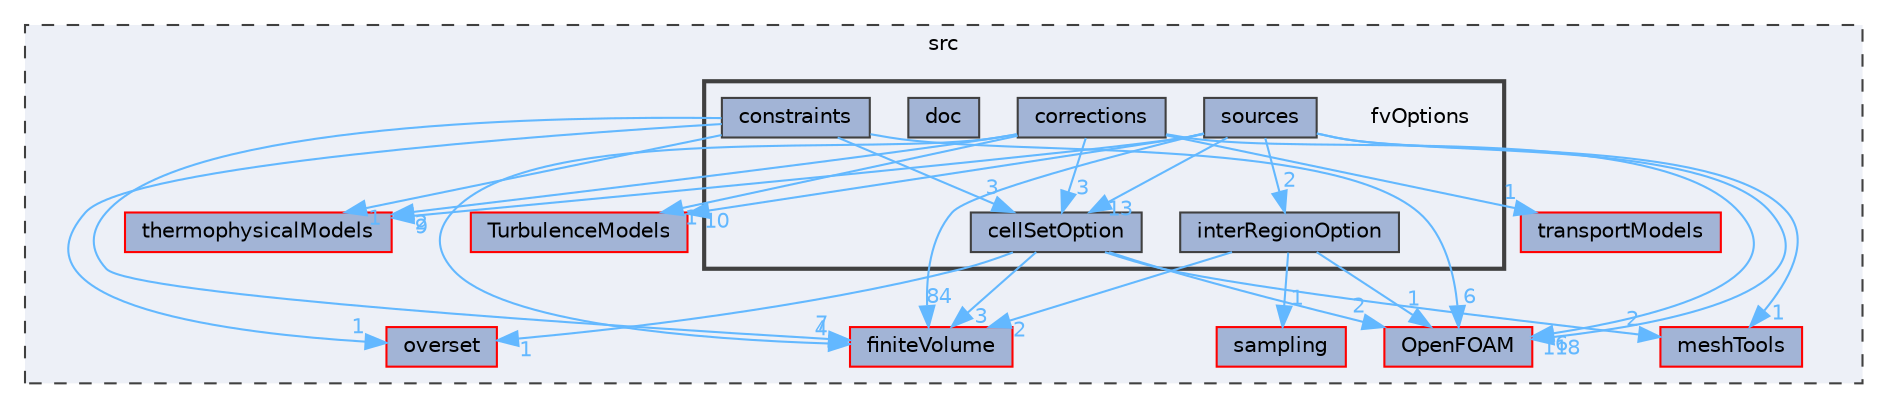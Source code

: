 digraph "src/fvOptions"
{
 // LATEX_PDF_SIZE
  bgcolor="transparent";
  edge [fontname=Helvetica,fontsize=10,labelfontname=Helvetica,labelfontsize=10];
  node [fontname=Helvetica,fontsize=10,shape=box,height=0.2,width=0.4];
  compound=true
  subgraph clusterdir_68267d1309a1af8e8297ef4c3efbcdba {
    graph [ bgcolor="#edf0f7", pencolor="grey25", label="src", fontname=Helvetica,fontsize=10 style="filled,dashed", URL="dir_68267d1309a1af8e8297ef4c3efbcdba.html",tooltip=""]
  dir_130ea3eb54766613bed36c4f96e55285 [label="overset", fillcolor="#a2b4d6", color="red", style="filled", URL="dir_130ea3eb54766613bed36c4f96e55285.html",tooltip=""];
  dir_1eda626aeac0f0ad2848c36acaa5d501 [label="TurbulenceModels", fillcolor="#a2b4d6", color="red", style="filled", URL="dir_1eda626aeac0f0ad2848c36acaa5d501.html",tooltip=""];
  dir_2778d089ec5c4f66810b11f753867003 [label="thermophysicalModels", fillcolor="#a2b4d6", color="red", style="filled", URL="dir_2778d089ec5c4f66810b11f753867003.html",tooltip=""];
  dir_9bd15774b555cf7259a6fa18f99fe99b [label="finiteVolume", fillcolor="#a2b4d6", color="red", style="filled", URL="dir_9bd15774b555cf7259a6fa18f99fe99b.html",tooltip=""];
  dir_ae30ad0bef50cf391b24c614251bb9fd [label="meshTools", fillcolor="#a2b4d6", color="red", style="filled", URL="dir_ae30ad0bef50cf391b24c614251bb9fd.html",tooltip=""];
  dir_c5473ff19b20e6ec4dfe5c310b3778a8 [label="OpenFOAM", fillcolor="#a2b4d6", color="red", style="filled", URL="dir_c5473ff19b20e6ec4dfe5c310b3778a8.html",tooltip=""];
  dir_24a3817a3c61c11f04a0a72057522f4f [label="sampling", fillcolor="#a2b4d6", color="red", style="filled", URL="dir_24a3817a3c61c11f04a0a72057522f4f.html",tooltip=""];
  dir_9415e59289a6feeb24164dafa70a594f [label="transportModels", fillcolor="#a2b4d6", color="red", style="filled", URL="dir_9415e59289a6feeb24164dafa70a594f.html",tooltip=""];
  subgraph clusterdir_3feeed9f14097927738cfbd9bcefd859 {
    graph [ bgcolor="#edf0f7", pencolor="grey25", label="", fontname=Helvetica,fontsize=10 style="filled,bold", URL="dir_3feeed9f14097927738cfbd9bcefd859.html",tooltip=""]
    dir_3feeed9f14097927738cfbd9bcefd859 [shape=plaintext, label="fvOptions"];
  dir_3985ce20ae33982f8c583731dc480b49 [label="cellSetOption", fillcolor="#a2b4d6", color="grey25", style="filled", URL="dir_3985ce20ae33982f8c583731dc480b49.html",tooltip=""];
  dir_35258aa5e0da929963ca5864cc4044a5 [label="constraints", fillcolor="#a2b4d6", color="grey25", style="filled", URL="dir_35258aa5e0da929963ca5864cc4044a5.html",tooltip=""];
  dir_fecc9552e18d5acb5c117f78891760ae [label="corrections", fillcolor="#a2b4d6", color="grey25", style="filled", URL="dir_fecc9552e18d5acb5c117f78891760ae.html",tooltip=""];
  dir_2c4a6fa156e1bfb3f220191cb85bc379 [label="doc", fillcolor="#a2b4d6", color="grey25", style="filled", URL="dir_2c4a6fa156e1bfb3f220191cb85bc379.html",tooltip=""];
  dir_e004c8aef6ad3730b0be09e2a7704e0f [label="interRegionOption", fillcolor="#a2b4d6", color="grey25", style="filled", URL="dir_e004c8aef6ad3730b0be09e2a7704e0f.html",tooltip=""];
  dir_ab5426228c8fb14cfc52c0ebfb464378 [label="sources", fillcolor="#a2b4d6", color="grey25", style="filled", URL="dir_ab5426228c8fb14cfc52c0ebfb464378.html",tooltip=""];
  }
  }
  dir_3985ce20ae33982f8c583731dc480b49->dir_130ea3eb54766613bed36c4f96e55285 [headlabel="1", labeldistance=1.5 headhref="dir_000430_002752.html" href="dir_000430_002752.html" color="steelblue1" fontcolor="steelblue1"];
  dir_3985ce20ae33982f8c583731dc480b49->dir_9bd15774b555cf7259a6fa18f99fe99b [headlabel="3", labeldistance=1.5 headhref="dir_000430_001387.html" href="dir_000430_001387.html" color="steelblue1" fontcolor="steelblue1"];
  dir_3985ce20ae33982f8c583731dc480b49->dir_ae30ad0bef50cf391b24c614251bb9fd [headlabel="2", labeldistance=1.5 headhref="dir_000430_002382.html" href="dir_000430_002382.html" color="steelblue1" fontcolor="steelblue1"];
  dir_3985ce20ae33982f8c583731dc480b49->dir_c5473ff19b20e6ec4dfe5c310b3778a8 [headlabel="2", labeldistance=1.5 headhref="dir_000430_002695.html" href="dir_000430_002695.html" color="steelblue1" fontcolor="steelblue1"];
  dir_35258aa5e0da929963ca5864cc4044a5->dir_9bd15774b555cf7259a6fa18f99fe99b [headlabel="7", labeldistance=1.5 headhref="dir_000660_001387.html" href="dir_000660_001387.html" color="steelblue1" fontcolor="steelblue1"];
  dir_35258aa5e0da929963ca5864cc4044a5->dir_2778d089ec5c4f66810b11f753867003 [headlabel="1", labeldistance=1.5 headhref="dir_000660_004022.html" href="dir_000660_004022.html" color="steelblue1" fontcolor="steelblue1"];
  dir_35258aa5e0da929963ca5864cc4044a5->dir_c5473ff19b20e6ec4dfe5c310b3778a8 [headlabel="6", labeldistance=1.5 headhref="dir_000660_002695.html" href="dir_000660_002695.html" color="steelblue1" fontcolor="steelblue1"];
  dir_35258aa5e0da929963ca5864cc4044a5->dir_3985ce20ae33982f8c583731dc480b49 [headlabel="3", labeldistance=1.5 headhref="dir_000660_000430.html" href="dir_000660_000430.html" color="steelblue1" fontcolor="steelblue1"];
  dir_35258aa5e0da929963ca5864cc4044a5->dir_130ea3eb54766613bed36c4f96e55285 [headlabel="1", labeldistance=1.5 headhref="dir_000660_002752.html" href="dir_000660_002752.html" color="steelblue1" fontcolor="steelblue1"];
  dir_fecc9552e18d5acb5c117f78891760ae->dir_9bd15774b555cf7259a6fa18f99fe99b [headlabel="4", labeldistance=1.5 headhref="dir_000694_001387.html" href="dir_000694_001387.html" color="steelblue1" fontcolor="steelblue1"];
  dir_fecc9552e18d5acb5c117f78891760ae->dir_2778d089ec5c4f66810b11f753867003 [headlabel="2", labeldistance=1.5 headhref="dir_000694_004022.html" href="dir_000694_004022.html" color="steelblue1" fontcolor="steelblue1"];
  dir_fecc9552e18d5acb5c117f78891760ae->dir_c5473ff19b20e6ec4dfe5c310b3778a8 [headlabel="6", labeldistance=1.5 headhref="dir_000694_002695.html" href="dir_000694_002695.html" color="steelblue1" fontcolor="steelblue1"];
  dir_fecc9552e18d5acb5c117f78891760ae->dir_3985ce20ae33982f8c583731dc480b49 [headlabel="3", labeldistance=1.5 headhref="dir_000694_000430.html" href="dir_000694_000430.html" color="steelblue1" fontcolor="steelblue1"];
  dir_fecc9552e18d5acb5c117f78891760ae->dir_9415e59289a6feeb24164dafa70a594f [headlabel="1", labeldistance=1.5 headhref="dir_000694_004112.html" href="dir_000694_004112.html" color="steelblue1" fontcolor="steelblue1"];
  dir_fecc9552e18d5acb5c117f78891760ae->dir_1eda626aeac0f0ad2848c36acaa5d501 [headlabel="1", labeldistance=1.5 headhref="dir_000694_004143.html" href="dir_000694_004143.html" color="steelblue1" fontcolor="steelblue1"];
  dir_e004c8aef6ad3730b0be09e2a7704e0f->dir_24a3817a3c61c11f04a0a72057522f4f [headlabel="1", labeldistance=1.5 headhref="dir_001945_003409.html" href="dir_001945_003409.html" color="steelblue1" fontcolor="steelblue1"];
  dir_e004c8aef6ad3730b0be09e2a7704e0f->dir_9bd15774b555cf7259a6fa18f99fe99b [headlabel="2", labeldistance=1.5 headhref="dir_001945_001387.html" href="dir_001945_001387.html" color="steelblue1" fontcolor="steelblue1"];
  dir_e004c8aef6ad3730b0be09e2a7704e0f->dir_c5473ff19b20e6ec4dfe5c310b3778a8 [headlabel="1", labeldistance=1.5 headhref="dir_001945_002695.html" href="dir_001945_002695.html" color="steelblue1" fontcolor="steelblue1"];
  dir_ab5426228c8fb14cfc52c0ebfb464378->dir_1eda626aeac0f0ad2848c36acaa5d501 [headlabel="10", labeldistance=1.5 headhref="dir_003669_004143.html" href="dir_003669_004143.html" color="steelblue1" fontcolor="steelblue1"];
  dir_ab5426228c8fb14cfc52c0ebfb464378->dir_2778d089ec5c4f66810b11f753867003 [headlabel="9", labeldistance=1.5 headhref="dir_003669_004022.html" href="dir_003669_004022.html" color="steelblue1" fontcolor="steelblue1"];
  dir_ab5426228c8fb14cfc52c0ebfb464378->dir_3985ce20ae33982f8c583731dc480b49 [headlabel="13", labeldistance=1.5 headhref="dir_003669_000430.html" href="dir_003669_000430.html" color="steelblue1" fontcolor="steelblue1"];
  dir_ab5426228c8fb14cfc52c0ebfb464378->dir_9bd15774b555cf7259a6fa18f99fe99b [headlabel="84", labeldistance=1.5 headhref="dir_003669_001387.html" href="dir_003669_001387.html" color="steelblue1" fontcolor="steelblue1"];
  dir_ab5426228c8fb14cfc52c0ebfb464378->dir_ae30ad0bef50cf391b24c614251bb9fd [headlabel="1", labeldistance=1.5 headhref="dir_003669_002382.html" href="dir_003669_002382.html" color="steelblue1" fontcolor="steelblue1"];
  dir_ab5426228c8fb14cfc52c0ebfb464378->dir_c5473ff19b20e6ec4dfe5c310b3778a8 [headlabel="118", labeldistance=1.5 headhref="dir_003669_002695.html" href="dir_003669_002695.html" color="steelblue1" fontcolor="steelblue1"];
  dir_ab5426228c8fb14cfc52c0ebfb464378->dir_e004c8aef6ad3730b0be09e2a7704e0f [headlabel="2", labeldistance=1.5 headhref="dir_003669_001945.html" href="dir_003669_001945.html" color="steelblue1" fontcolor="steelblue1"];
}
